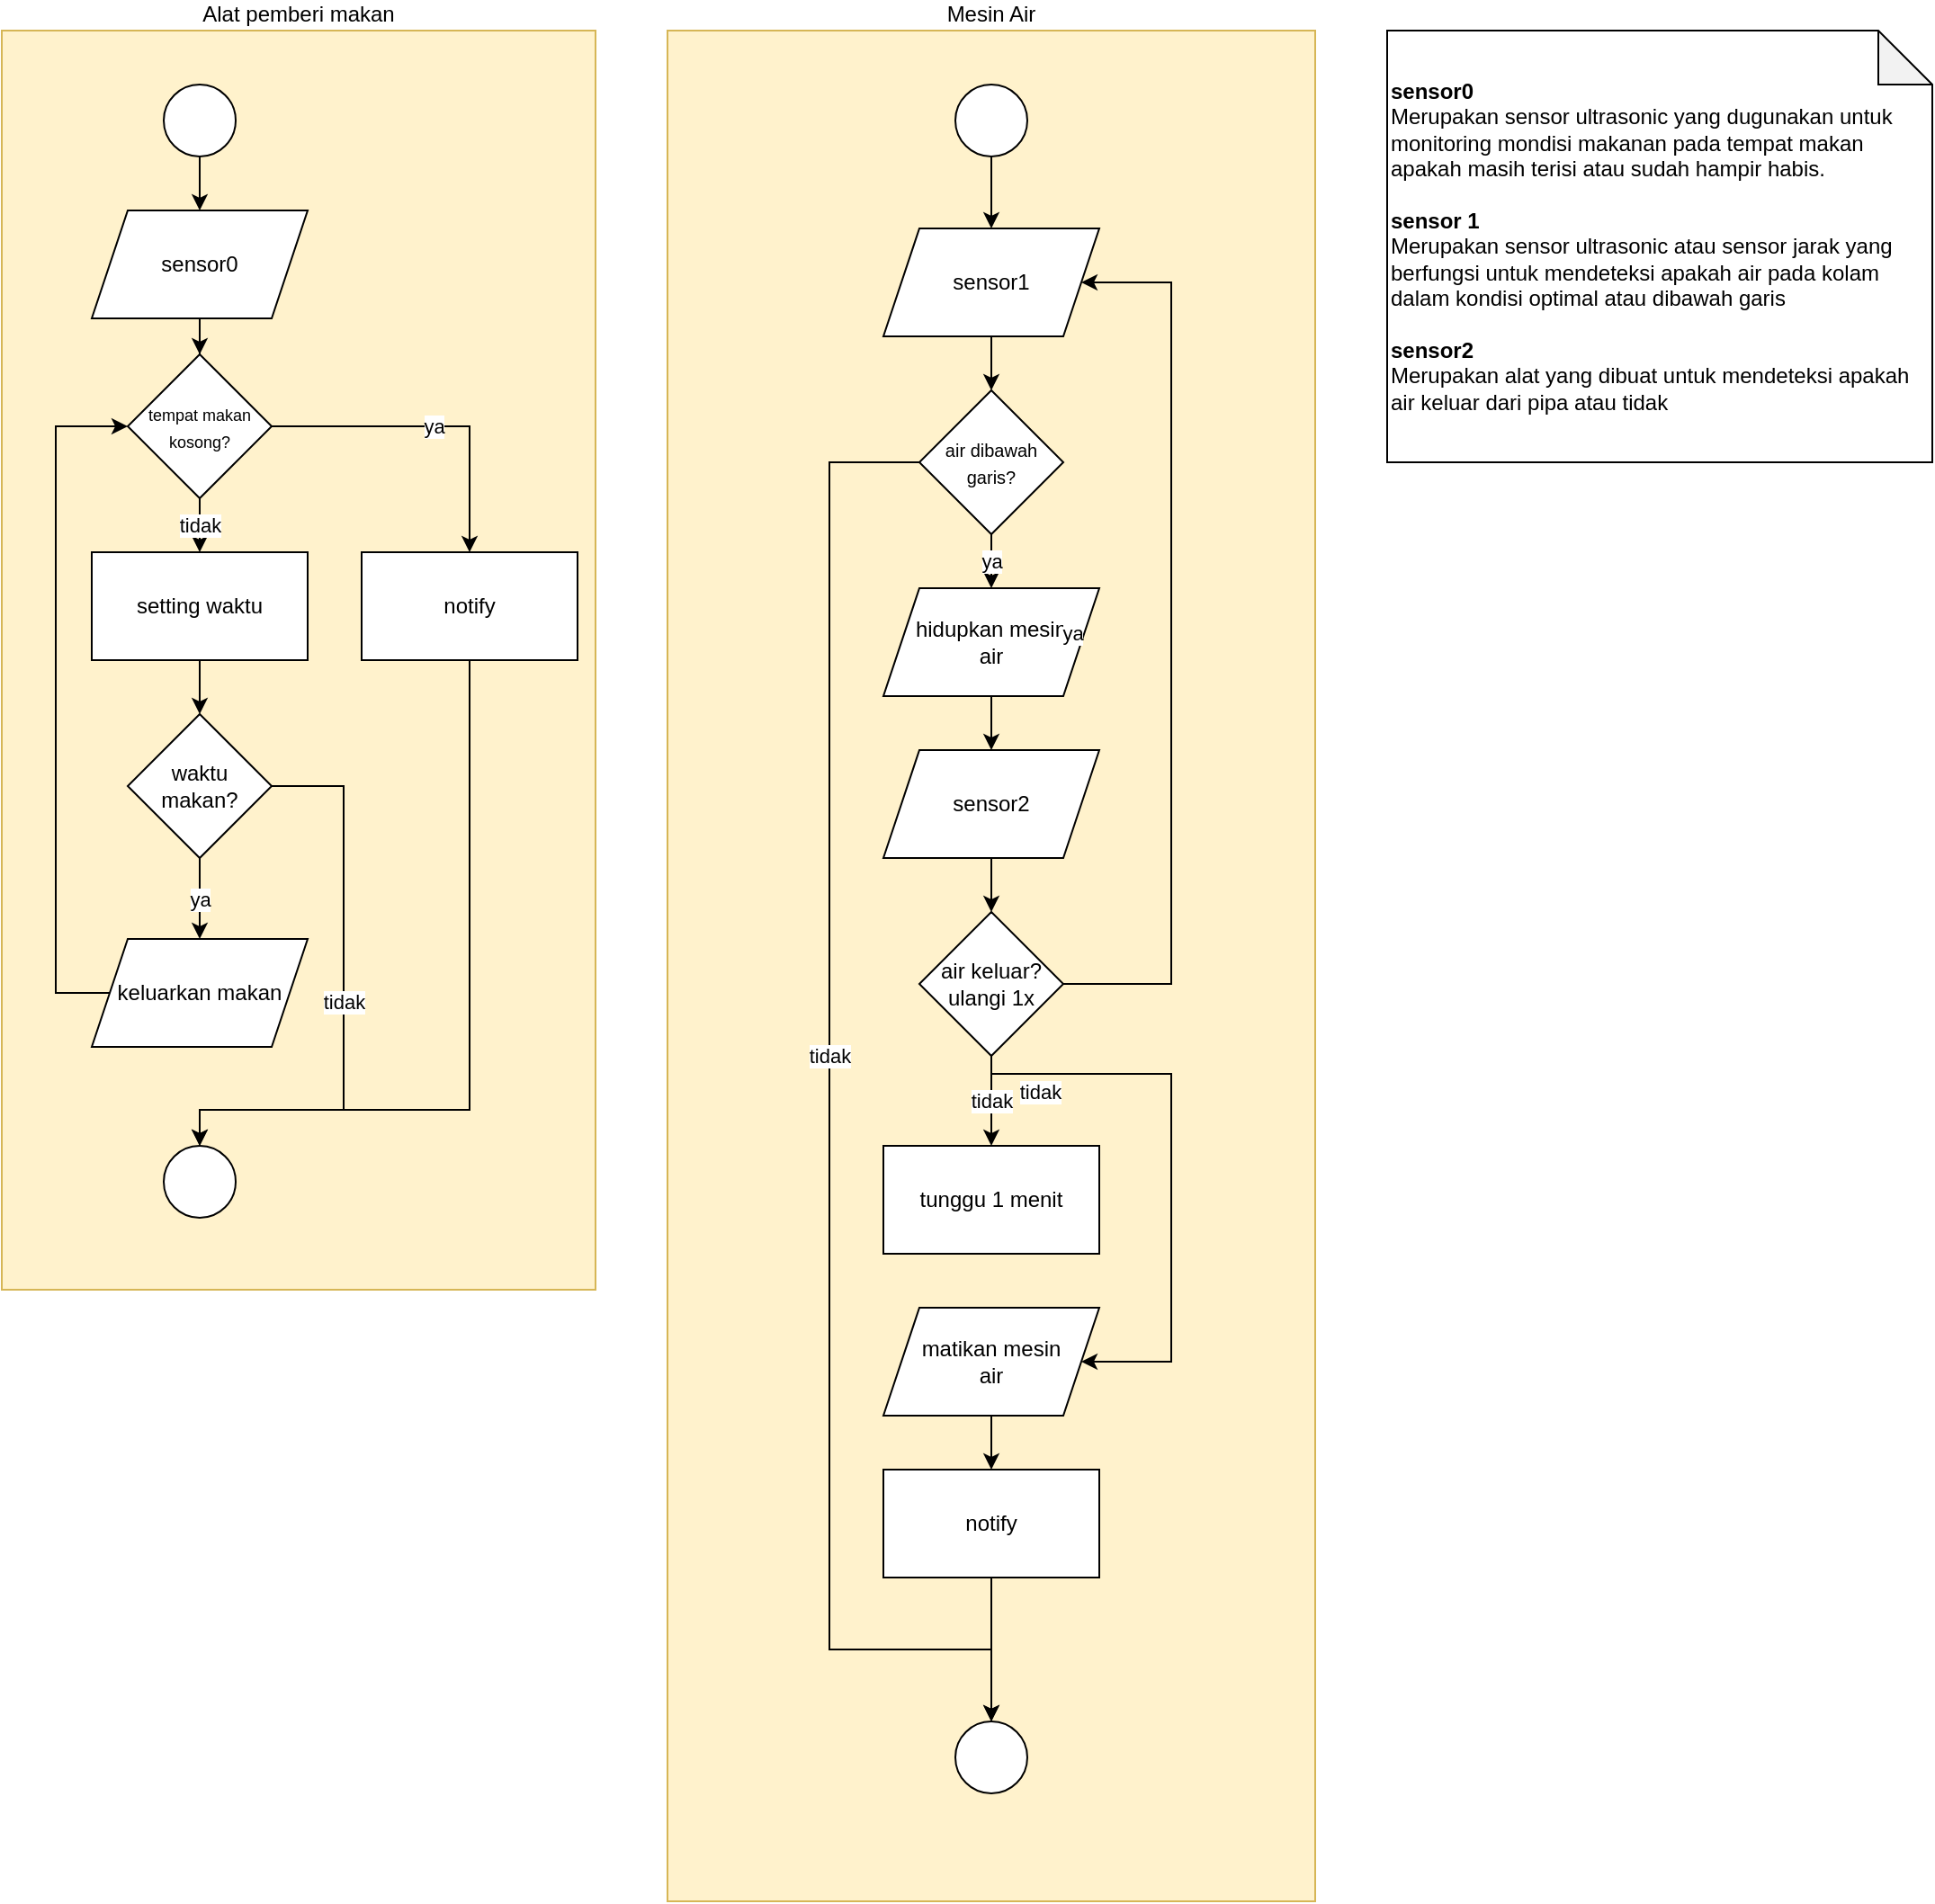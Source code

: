 <mxfile version="14.4.3" type="github">
  <diagram id="JshZpRDArHJParQ0iBrN" name="Page-1">
    <mxGraphModel dx="2303" dy="1295" grid="1" gridSize="10" guides="1" tooltips="1" connect="1" arrows="1" fold="1" page="1" pageScale="1" pageWidth="827" pageHeight="1169" math="0" shadow="0">
      <root>
        <mxCell id="0" />
        <mxCell id="1" parent="0" />
        <mxCell id="ItxLbFUigGog9ckBGwnY-60" value="&lt;b&gt;sensor0&lt;/b&gt;&lt;br&gt;Merupakan sensor ultrasonic yang dugunakan untuk monitoring mondisi makanan pada tempat makan apakah masih terisi atau sudah hampir habis.&lt;br&gt;&lt;br&gt;&lt;b&gt;sensor 1 &lt;/b&gt;&lt;br&gt;Merupakan sensor ultrasonic atau sensor jarak yang berfungsi untuk mendeteksi apakah air pada kolam dalam kondisi optimal atau dibawah garis&lt;br&gt;&lt;br&gt;&lt;b&gt;sensor2&lt;/b&gt;&lt;br&gt;Merupakan alat yang dibuat untuk mendeteksi apakah air keluar dari pipa atau tidak" style="shape=note;whiteSpace=wrap;html=1;backgroundOutline=1;darkOpacity=0.05;align=left;verticalAlign=middle;" vertex="1" parent="1">
          <mxGeometry x="840" y="190" width="303" height="240" as="geometry" />
        </mxCell>
        <mxCell id="ItxLbFUigGog9ckBGwnY-106" value="" style="group" vertex="1" connectable="0" parent="1">
          <mxGeometry x="440" y="190" width="360" height="1040" as="geometry" />
        </mxCell>
        <mxCell id="ItxLbFUigGog9ckBGwnY-103" value="Mesin Air" style="rounded=0;whiteSpace=wrap;html=1;align=center;fillColor=#fff2cc;strokeColor=#d6b656;verticalAlign=bottom;labelPosition=center;verticalLabelPosition=top;" vertex="1" parent="ItxLbFUigGog9ckBGwnY-106">
          <mxGeometry width="360" height="1040" as="geometry" />
        </mxCell>
        <mxCell id="ItxLbFUigGog9ckBGwnY-52" value="" style="ellipse;whiteSpace=wrap;html=1;aspect=fixed;" vertex="1" parent="ItxLbFUigGog9ckBGwnY-106">
          <mxGeometry x="160" y="30" width="40" height="40" as="geometry" />
        </mxCell>
        <mxCell id="ItxLbFUigGog9ckBGwnY-53" value="sensor1" style="shape=parallelogram;perimeter=parallelogramPerimeter;whiteSpace=wrap;html=1;fixedSize=1;" vertex="1" parent="ItxLbFUigGog9ckBGwnY-106">
          <mxGeometry x="120" y="110" width="120" height="60" as="geometry" />
        </mxCell>
        <mxCell id="ItxLbFUigGog9ckBGwnY-90" value="" style="edgeStyle=orthogonalEdgeStyle;rounded=0;orthogonalLoop=1;jettySize=auto;html=1;" edge="1" parent="ItxLbFUigGog9ckBGwnY-106" source="ItxLbFUigGog9ckBGwnY-52" target="ItxLbFUigGog9ckBGwnY-53">
          <mxGeometry as="geometry" />
        </mxCell>
        <mxCell id="ItxLbFUigGog9ckBGwnY-55" value="&lt;font style=&quot;font-size: 10px&quot;&gt;air dibawah garis?&lt;/font&gt;" style="rhombus;whiteSpace=wrap;html=1;" vertex="1" parent="ItxLbFUigGog9ckBGwnY-106">
          <mxGeometry x="140" y="200" width="80" height="80" as="geometry" />
        </mxCell>
        <mxCell id="ItxLbFUigGog9ckBGwnY-56" style="edgeStyle=orthogonalEdgeStyle;rounded=0;orthogonalLoop=1;jettySize=auto;html=1;" edge="1" parent="ItxLbFUigGog9ckBGwnY-106" source="ItxLbFUigGog9ckBGwnY-53" target="ItxLbFUigGog9ckBGwnY-55">
          <mxGeometry as="geometry" />
        </mxCell>
        <mxCell id="ItxLbFUigGog9ckBGwnY-57" value="hidupkan mesin&lt;br&gt;air" style="shape=parallelogram;perimeter=parallelogramPerimeter;whiteSpace=wrap;html=1;fixedSize=1;" vertex="1" parent="ItxLbFUigGog9ckBGwnY-106">
          <mxGeometry x="120" y="310" width="120" height="60" as="geometry" />
        </mxCell>
        <mxCell id="ItxLbFUigGog9ckBGwnY-58" value="ya" style="edgeStyle=orthogonalEdgeStyle;rounded=0;orthogonalLoop=1;jettySize=auto;html=1;" edge="1" parent="ItxLbFUigGog9ckBGwnY-106" source="ItxLbFUigGog9ckBGwnY-55" target="ItxLbFUigGog9ckBGwnY-57">
          <mxGeometry as="geometry" />
        </mxCell>
        <mxCell id="ItxLbFUigGog9ckBGwnY-62" value="sensor2" style="shape=parallelogram;perimeter=parallelogramPerimeter;whiteSpace=wrap;html=1;fixedSize=1;align=center;" vertex="1" parent="ItxLbFUigGog9ckBGwnY-106">
          <mxGeometry x="120" y="400" width="120" height="60" as="geometry" />
        </mxCell>
        <mxCell id="ItxLbFUigGog9ckBGwnY-63" style="edgeStyle=orthogonalEdgeStyle;rounded=0;orthogonalLoop=1;jettySize=auto;html=1;" edge="1" parent="ItxLbFUigGog9ckBGwnY-106" source="ItxLbFUigGog9ckBGwnY-57" target="ItxLbFUigGog9ckBGwnY-62">
          <mxGeometry as="geometry" />
        </mxCell>
        <mxCell id="ItxLbFUigGog9ckBGwnY-89" value="ya" style="edgeStyle=orthogonalEdgeStyle;rounded=0;orthogonalLoop=1;jettySize=auto;html=1;" edge="1" parent="ItxLbFUigGog9ckBGwnY-106" source="ItxLbFUigGog9ckBGwnY-64" target="ItxLbFUigGog9ckBGwnY-53">
          <mxGeometry as="geometry">
            <Array as="points">
              <mxPoint x="280" y="530" />
              <mxPoint x="280" y="140" />
            </Array>
          </mxGeometry>
        </mxCell>
        <mxCell id="ItxLbFUigGog9ckBGwnY-64" value="air keluar?&lt;br&gt;ulangi 1x" style="rhombus;whiteSpace=wrap;html=1;align=center;" vertex="1" parent="ItxLbFUigGog9ckBGwnY-106">
          <mxGeometry x="140" y="490" width="80" height="80" as="geometry" />
        </mxCell>
        <mxCell id="ItxLbFUigGog9ckBGwnY-65" value="" style="edgeStyle=orthogonalEdgeStyle;rounded=0;orthogonalLoop=1;jettySize=auto;html=1;" edge="1" parent="ItxLbFUigGog9ckBGwnY-106" source="ItxLbFUigGog9ckBGwnY-62" target="ItxLbFUigGog9ckBGwnY-64">
          <mxGeometry as="geometry" />
        </mxCell>
        <mxCell id="ItxLbFUigGog9ckBGwnY-66" value="tunggu 1 menit" style="rounded=0;whiteSpace=wrap;html=1;align=center;" vertex="1" parent="ItxLbFUigGog9ckBGwnY-106">
          <mxGeometry x="120" y="620" width="120" height="60" as="geometry" />
        </mxCell>
        <mxCell id="ItxLbFUigGog9ckBGwnY-67" value="tidak" style="edgeStyle=orthogonalEdgeStyle;rounded=0;orthogonalLoop=1;jettySize=auto;html=1;" edge="1" parent="ItxLbFUigGog9ckBGwnY-106" source="ItxLbFUigGog9ckBGwnY-64" target="ItxLbFUigGog9ckBGwnY-66">
          <mxGeometry as="geometry" />
        </mxCell>
        <mxCell id="ItxLbFUigGog9ckBGwnY-69" value="matikan mesin &lt;br&gt;air" style="shape=parallelogram;perimeter=parallelogramPerimeter;whiteSpace=wrap;html=1;fixedSize=1;align=center;" vertex="1" parent="ItxLbFUigGog9ckBGwnY-106">
          <mxGeometry x="120" y="710" width="120" height="60" as="geometry" />
        </mxCell>
        <mxCell id="ItxLbFUigGog9ckBGwnY-70" value="tidak" style="edgeStyle=orthogonalEdgeStyle;rounded=0;orthogonalLoop=1;jettySize=auto;html=1;" edge="1" parent="ItxLbFUigGog9ckBGwnY-106" source="ItxLbFUigGog9ckBGwnY-64" target="ItxLbFUigGog9ckBGwnY-69">
          <mxGeometry x="-440" y="-280" as="geometry">
            <Array as="points">
              <mxPoint x="180" y="580" />
              <mxPoint x="280" y="580" />
              <mxPoint x="280" y="740" />
            </Array>
            <mxPoint x="2" y="-65" as="offset" />
          </mxGeometry>
        </mxCell>
        <mxCell id="ItxLbFUigGog9ckBGwnY-87" value="notify" style="rounded=0;whiteSpace=wrap;html=1;" vertex="1" parent="ItxLbFUigGog9ckBGwnY-106">
          <mxGeometry x="120" y="800" width="120" height="60" as="geometry" />
        </mxCell>
        <mxCell id="ItxLbFUigGog9ckBGwnY-88" value="" style="edgeStyle=orthogonalEdgeStyle;rounded=0;orthogonalLoop=1;jettySize=auto;html=1;" edge="1" parent="ItxLbFUigGog9ckBGwnY-106" source="ItxLbFUigGog9ckBGwnY-69" target="ItxLbFUigGog9ckBGwnY-87">
          <mxGeometry as="geometry" />
        </mxCell>
        <mxCell id="ItxLbFUigGog9ckBGwnY-91" value="" style="ellipse;whiteSpace=wrap;html=1;aspect=fixed;" vertex="1" parent="ItxLbFUigGog9ckBGwnY-106">
          <mxGeometry x="160" y="940" width="40" height="40" as="geometry" />
        </mxCell>
        <mxCell id="ItxLbFUigGog9ckBGwnY-94" value="tidak" style="edgeStyle=orthogonalEdgeStyle;rounded=0;orthogonalLoop=1;jettySize=auto;html=1;" edge="1" parent="ItxLbFUigGog9ckBGwnY-106" source="ItxLbFUigGog9ckBGwnY-55" target="ItxLbFUigGog9ckBGwnY-91">
          <mxGeometry x="-440" y="-280" as="geometry">
            <Array as="points">
              <mxPoint x="90" y="240" />
              <mxPoint x="90" y="900" />
            </Array>
            <mxPoint x="-70" y="-20" as="offset" />
          </mxGeometry>
        </mxCell>
        <mxCell id="ItxLbFUigGog9ckBGwnY-92" value="" style="edgeStyle=orthogonalEdgeStyle;rounded=0;orthogonalLoop=1;jettySize=auto;html=1;" edge="1" parent="ItxLbFUigGog9ckBGwnY-106" source="ItxLbFUigGog9ckBGwnY-87" target="ItxLbFUigGog9ckBGwnY-91">
          <mxGeometry as="geometry" />
        </mxCell>
        <mxCell id="ItxLbFUigGog9ckBGwnY-110" value="" style="group" vertex="1" connectable="0" parent="1">
          <mxGeometry x="70" y="190" width="330" height="700" as="geometry" />
        </mxCell>
        <mxCell id="ItxLbFUigGog9ckBGwnY-7" value="Alat pemberi makan" style="rounded=0;whiteSpace=wrap;html=1;labelPosition=center;verticalLabelPosition=top;align=center;verticalAlign=bottom;fillColor=#fff2cc;strokeColor=#d6b656;" vertex="1" parent="ItxLbFUigGog9ckBGwnY-110">
          <mxGeometry width="330" height="700" as="geometry" />
        </mxCell>
        <mxCell id="ItxLbFUigGog9ckBGwnY-2" value="keluarkan makan" style="shape=parallelogram;perimeter=parallelogramPerimeter;whiteSpace=wrap;html=1;fixedSize=1;" vertex="1" parent="ItxLbFUigGog9ckBGwnY-110">
          <mxGeometry x="50" y="505" width="120" height="60" as="geometry" />
        </mxCell>
        <mxCell id="ItxLbFUigGog9ckBGwnY-49" value="ya" style="edgeStyle=orthogonalEdgeStyle;rounded=0;orthogonalLoop=1;jettySize=auto;html=1;" edge="1" parent="ItxLbFUigGog9ckBGwnY-110" source="ItxLbFUigGog9ckBGwnY-3" target="ItxLbFUigGog9ckBGwnY-2">
          <mxGeometry y="90" as="geometry" />
        </mxCell>
        <mxCell id="ItxLbFUigGog9ckBGwnY-3" value="waktu&lt;br&gt;makan?" style="rhombus;whiteSpace=wrap;html=1;" vertex="1" parent="ItxLbFUigGog9ckBGwnY-110">
          <mxGeometry x="70" y="380" width="80" height="80" as="geometry" />
        </mxCell>
        <mxCell id="ItxLbFUigGog9ckBGwnY-14" value="" style="ellipse;whiteSpace=wrap;html=1;aspect=fixed;" vertex="1" parent="ItxLbFUigGog9ckBGwnY-110">
          <mxGeometry x="90" y="30" width="40" height="40" as="geometry" />
        </mxCell>
        <mxCell id="ItxLbFUigGog9ckBGwnY-15" value="" style="ellipse;whiteSpace=wrap;html=1;aspect=fixed;" vertex="1" parent="ItxLbFUigGog9ckBGwnY-110">
          <mxGeometry x="90" y="620" width="40" height="40" as="geometry" />
        </mxCell>
        <mxCell id="ItxLbFUigGog9ckBGwnY-96" value="tidak" style="edgeStyle=orthogonalEdgeStyle;rounded=0;orthogonalLoop=1;jettySize=auto;html=1;" edge="1" parent="ItxLbFUigGog9ckBGwnY-110" source="ItxLbFUigGog9ckBGwnY-3" target="ItxLbFUigGog9ckBGwnY-15">
          <mxGeometry relative="1" as="geometry">
            <Array as="points">
              <mxPoint x="190" y="420" />
              <mxPoint x="190" y="600" />
              <mxPoint x="110" y="600" />
            </Array>
          </mxGeometry>
        </mxCell>
        <mxCell id="ItxLbFUigGog9ckBGwnY-101" value="" style="edgeStyle=orthogonalEdgeStyle;rounded=0;orthogonalLoop=1;jettySize=auto;html=1;" edge="1" parent="ItxLbFUigGog9ckBGwnY-110" source="ItxLbFUigGog9ckBGwnY-24" target="ItxLbFUigGog9ckBGwnY-3">
          <mxGeometry relative="1" as="geometry" />
        </mxCell>
        <mxCell id="ItxLbFUigGog9ckBGwnY-24" value="setting waktu" style="rounded=0;whiteSpace=wrap;html=1;" vertex="1" parent="ItxLbFUigGog9ckBGwnY-110">
          <mxGeometry x="50" y="290" width="120" height="60" as="geometry" />
        </mxCell>
        <mxCell id="ItxLbFUigGog9ckBGwnY-100" value="tidak" style="edgeStyle=orthogonalEdgeStyle;rounded=0;orthogonalLoop=1;jettySize=auto;html=1;" edge="1" parent="ItxLbFUigGog9ckBGwnY-110" source="ItxLbFUigGog9ckBGwnY-38" target="ItxLbFUigGog9ckBGwnY-24">
          <mxGeometry relative="1" as="geometry" />
        </mxCell>
        <mxCell id="ItxLbFUigGog9ckBGwnY-38" value="&lt;font style=&quot;font-size: 9px&quot;&gt;tempat makan kosong?&lt;/font&gt;" style="rhombus;whiteSpace=wrap;html=1;" vertex="1" parent="ItxLbFUigGog9ckBGwnY-110">
          <mxGeometry x="70" y="180" width="80" height="80" as="geometry" />
        </mxCell>
        <mxCell id="ItxLbFUigGog9ckBGwnY-102" style="edgeStyle=orthogonalEdgeStyle;rounded=0;orthogonalLoop=1;jettySize=auto;html=1;" edge="1" parent="ItxLbFUigGog9ckBGwnY-110" source="ItxLbFUigGog9ckBGwnY-2" target="ItxLbFUigGog9ckBGwnY-38">
          <mxGeometry relative="1" as="geometry">
            <Array as="points">
              <mxPoint x="30" y="535" />
              <mxPoint x="30" y="220" />
            </Array>
          </mxGeometry>
        </mxCell>
        <mxCell id="ItxLbFUigGog9ckBGwnY-98" style="edgeStyle=orthogonalEdgeStyle;rounded=0;orthogonalLoop=1;jettySize=auto;html=1;" edge="1" parent="ItxLbFUigGog9ckBGwnY-110" source="ItxLbFUigGog9ckBGwnY-40" target="ItxLbFUigGog9ckBGwnY-15">
          <mxGeometry relative="1" as="geometry">
            <Array as="points">
              <mxPoint x="260" y="600" />
              <mxPoint x="110" y="600" />
            </Array>
          </mxGeometry>
        </mxCell>
        <mxCell id="ItxLbFUigGog9ckBGwnY-40" value="notify" style="rounded=0;whiteSpace=wrap;html=1;" vertex="1" parent="ItxLbFUigGog9ckBGwnY-110">
          <mxGeometry x="200" y="290" width="120" height="60" as="geometry" />
        </mxCell>
        <mxCell id="ItxLbFUigGog9ckBGwnY-95" value="ya" style="edgeStyle=orthogonalEdgeStyle;rounded=0;orthogonalLoop=1;jettySize=auto;html=1;" edge="1" parent="ItxLbFUigGog9ckBGwnY-110" source="ItxLbFUigGog9ckBGwnY-38" target="ItxLbFUigGog9ckBGwnY-40">
          <mxGeometry relative="1" as="geometry" />
        </mxCell>
        <mxCell id="ItxLbFUigGog9ckBGwnY-109" value="" style="edgeStyle=orthogonalEdgeStyle;rounded=0;orthogonalLoop=1;jettySize=auto;html=1;" edge="1" parent="ItxLbFUigGog9ckBGwnY-110" source="ItxLbFUigGog9ckBGwnY-107" target="ItxLbFUigGog9ckBGwnY-38">
          <mxGeometry relative="1" as="geometry" />
        </mxCell>
        <mxCell id="ItxLbFUigGog9ckBGwnY-107" value="sensor0" style="shape=parallelogram;perimeter=parallelogramPerimeter;whiteSpace=wrap;html=1;fixedSize=1;align=center;" vertex="1" parent="ItxLbFUigGog9ckBGwnY-110">
          <mxGeometry x="50" y="100" width="120" height="60" as="geometry" />
        </mxCell>
        <mxCell id="ItxLbFUigGog9ckBGwnY-108" value="" style="edgeStyle=orthogonalEdgeStyle;rounded=0;orthogonalLoop=1;jettySize=auto;html=1;" edge="1" parent="ItxLbFUigGog9ckBGwnY-110" source="ItxLbFUigGog9ckBGwnY-14" target="ItxLbFUigGog9ckBGwnY-107">
          <mxGeometry relative="1" as="geometry" />
        </mxCell>
      </root>
    </mxGraphModel>
  </diagram>
</mxfile>
